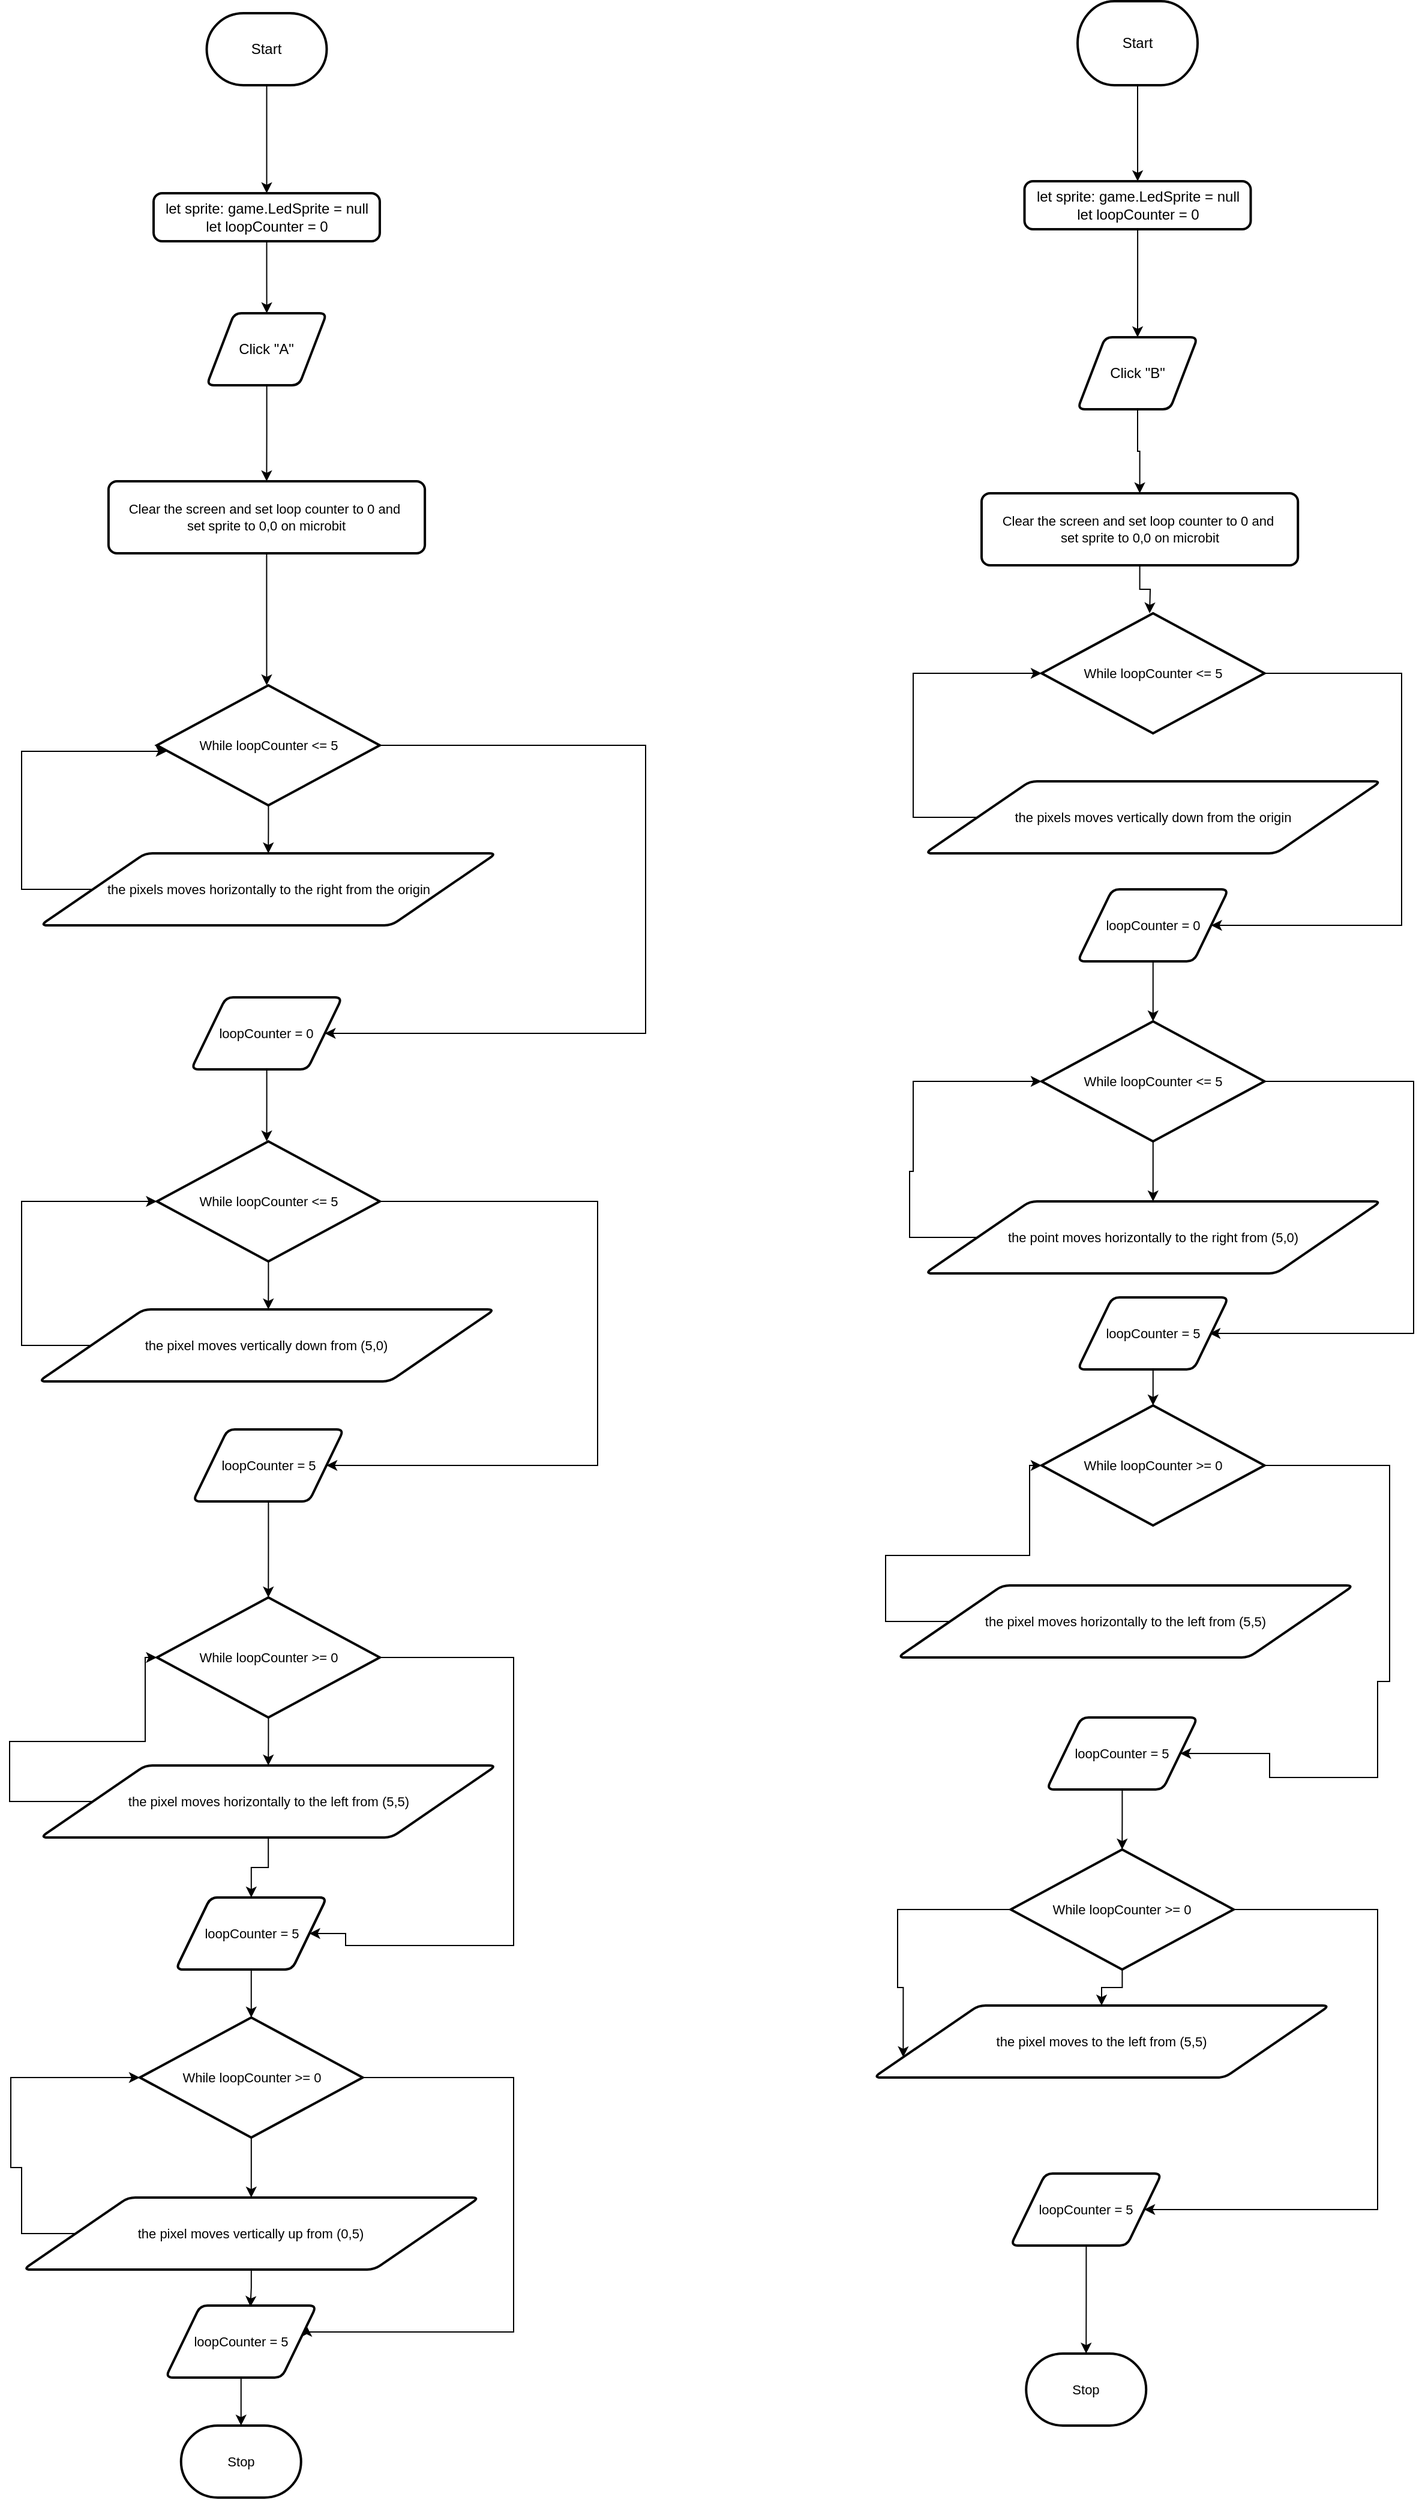 <mxfile>
    <diagram id="HIP3nbAZw_EuaXWnEj3U" name="Page-1">
        <mxGraphModel dx="1833" dy="477" grid="1" gridSize="10" guides="1" tooltips="1" connect="1" arrows="1" fold="1" page="1" pageScale="1" pageWidth="850" pageHeight="1100" math="0" shadow="0">
            <root>
                <mxCell id="0"/>
                <mxCell id="1" parent="0"/>
                <mxCell id="10" style="edgeStyle=orthogonalEdgeStyle;html=1;entryX=0.5;entryY=0;entryDx=0;entryDy=0;" edge="1" parent="1" source="2" target="6">
                    <mxGeometry relative="1" as="geometry"/>
                </mxCell>
                <mxCell id="2" value="Start" style="strokeWidth=2;html=1;shape=mxgraph.flowchart.terminator;whiteSpace=wrap;" parent="1" vertex="1">
                    <mxGeometry x="34.25" y="80" width="100" height="60" as="geometry"/>
                </mxCell>
                <mxCell id="7" style="edgeStyle=orthogonalEdgeStyle;html=1;rounded=0;" edge="1" parent="1" source="6" target="8">
                    <mxGeometry relative="1" as="geometry">
                        <mxPoint x="421" y="320" as="targetPoint"/>
                    </mxGeometry>
                </mxCell>
                <mxCell id="6" value="&lt;div&gt;let sprite: game.LedSprite = null&lt;/div&gt;&lt;div&gt;let loopCounter = 0&lt;/div&gt;" style="rounded=1;whiteSpace=wrap;html=1;absoluteArcSize=1;arcSize=14;strokeWidth=2;" vertex="1" parent="1">
                    <mxGeometry x="-10" y="230" width="188.5" height="40" as="geometry"/>
                </mxCell>
                <mxCell id="11" style="edgeStyle=orthogonalEdgeStyle;shape=connector;rounded=0;html=1;labelBackgroundColor=default;strokeColor=default;fontFamily=Helvetica;fontSize=11;fontColor=default;endArrow=classic;" edge="1" parent="1" source="8" target="12">
                    <mxGeometry relative="1" as="geometry">
                        <mxPoint x="84.25" y="480" as="targetPoint"/>
                    </mxGeometry>
                </mxCell>
                <mxCell id="8" value="Click &quot;A&quot;" style="shape=parallelogram;html=1;strokeWidth=2;perimeter=parallelogramPerimeter;whiteSpace=wrap;rounded=1;arcSize=12;size=0.23;" vertex="1" parent="1">
                    <mxGeometry x="34.25" y="330" width="100" height="60" as="geometry"/>
                </mxCell>
                <mxCell id="14" style="edgeStyle=orthogonalEdgeStyle;shape=connector;rounded=0;html=1;labelBackgroundColor=default;strokeColor=default;fontFamily=Helvetica;fontSize=11;fontColor=default;endArrow=classic;" edge="1" parent="1" source="12">
                    <mxGeometry relative="1" as="geometry">
                        <mxPoint x="84.25" y="640" as="targetPoint"/>
                    </mxGeometry>
                </mxCell>
                <mxCell id="12" value="&lt;div&gt;Clear the screen and set loop counter to 0 and&amp;nbsp;&lt;/div&gt;&lt;div&gt;set sprite to 0,0 on microbit&lt;/div&gt;" style="rounded=1;whiteSpace=wrap;html=1;absoluteArcSize=1;arcSize=14;strokeWidth=2;fontFamily=Helvetica;fontSize=11;fontColor=default;" vertex="1" parent="1">
                    <mxGeometry x="-47.56" y="470" width="263.62" height="60" as="geometry"/>
                </mxCell>
                <mxCell id="17" style="edgeStyle=orthogonalEdgeStyle;shape=connector;rounded=0;html=1;labelBackgroundColor=default;strokeColor=default;fontFamily=Helvetica;fontSize=11;fontColor=default;endArrow=classic;" edge="1" parent="1" source="13" target="18">
                    <mxGeometry relative="1" as="geometry">
                        <mxPoint x="85.625" y="790" as="targetPoint"/>
                    </mxGeometry>
                </mxCell>
                <mxCell id="21" style="edgeStyle=orthogonalEdgeStyle;shape=connector;rounded=0;html=1;labelBackgroundColor=default;strokeColor=default;fontFamily=Helvetica;fontSize=11;fontColor=default;endArrow=classic;" edge="1" parent="1" source="13" target="22">
                    <mxGeometry relative="1" as="geometry">
                        <mxPoint x="120" y="930" as="targetPoint"/>
                        <Array as="points">
                            <mxPoint x="400" y="690"/>
                            <mxPoint x="400" y="930"/>
                            <mxPoint x="140" y="930"/>
                        </Array>
                    </mxGeometry>
                </mxCell>
                <mxCell id="13" value="While&amp;nbsp;loopCounter &amp;lt;= 5" style="strokeWidth=2;html=1;shape=mxgraph.flowchart.decision;whiteSpace=wrap;fontFamily=Helvetica;fontSize=11;fontColor=default;" vertex="1" parent="1">
                    <mxGeometry x="-7.25" y="640" width="185.75" height="100" as="geometry"/>
                </mxCell>
                <mxCell id="19" style="edgeStyle=orthogonalEdgeStyle;shape=connector;rounded=0;html=1;entryX=0.044;entryY=0.55;entryDx=0;entryDy=0;entryPerimeter=0;labelBackgroundColor=default;strokeColor=default;fontFamily=Helvetica;fontSize=11;fontColor=default;endArrow=classic;" edge="1" parent="1" source="18" target="13">
                    <mxGeometry relative="1" as="geometry">
                        <Array as="points">
                            <mxPoint x="-120" y="810"/>
                            <mxPoint x="-120" y="695"/>
                        </Array>
                    </mxGeometry>
                </mxCell>
                <mxCell id="18" value="the pixels moves horizontally to the right from the origin" style="shape=parallelogram;html=1;strokeWidth=2;perimeter=parallelogramPerimeter;whiteSpace=wrap;rounded=1;arcSize=12;size=0.23;fontFamily=Helvetica;fontSize=11;fontColor=default;" vertex="1" parent="1">
                    <mxGeometry x="-104.37" y="780" width="380" height="60" as="geometry"/>
                </mxCell>
                <mxCell id="23" style="edgeStyle=orthogonalEdgeStyle;shape=connector;rounded=0;html=1;labelBackgroundColor=default;strokeColor=default;fontFamily=Helvetica;fontSize=11;fontColor=default;endArrow=classic;" edge="1" parent="1" source="22">
                    <mxGeometry relative="1" as="geometry">
                        <mxPoint x="84.255" y="1020" as="targetPoint"/>
                    </mxGeometry>
                </mxCell>
                <mxCell id="22" value="loopCounter = 0" style="shape=parallelogram;html=1;strokeWidth=2;perimeter=parallelogramPerimeter;whiteSpace=wrap;rounded=1;arcSize=12;size=0.23;fontFamily=Helvetica;fontSize=11;fontColor=default;" vertex="1" parent="1">
                    <mxGeometry x="21.38" y="900" width="125.75" height="60" as="geometry"/>
                </mxCell>
                <mxCell id="25" style="edgeStyle=orthogonalEdgeStyle;shape=connector;rounded=0;html=1;labelBackgroundColor=default;strokeColor=default;fontFamily=Helvetica;fontSize=11;fontColor=default;endArrow=classic;" edge="1" parent="1" source="24">
                    <mxGeometry relative="1" as="geometry">
                        <mxPoint x="85.625" y="1160" as="targetPoint"/>
                    </mxGeometry>
                </mxCell>
                <mxCell id="28" style="edgeStyle=orthogonalEdgeStyle;shape=connector;rounded=0;html=1;labelBackgroundColor=default;strokeColor=default;fontFamily=Helvetica;fontSize=11;fontColor=default;endArrow=classic;" edge="1" parent="1" source="24" target="29">
                    <mxGeometry relative="1" as="geometry">
                        <mxPoint x="200" y="1290" as="targetPoint"/>
                        <Array as="points">
                            <mxPoint x="360" y="1070"/>
                            <mxPoint x="360" y="1290"/>
                        </Array>
                    </mxGeometry>
                </mxCell>
                <mxCell id="24" value="While&amp;nbsp;loopCounter &amp;lt;= 5" style="strokeWidth=2;html=1;shape=mxgraph.flowchart.decision;whiteSpace=wrap;fontFamily=Helvetica;fontSize=11;fontColor=default;" vertex="1" parent="1">
                    <mxGeometry x="-7.25" y="1020" width="185.75" height="100" as="geometry"/>
                </mxCell>
                <mxCell id="27" style="edgeStyle=orthogonalEdgeStyle;shape=connector;rounded=0;html=1;entryX=0;entryY=0.5;entryDx=0;entryDy=0;entryPerimeter=0;labelBackgroundColor=default;strokeColor=default;fontFamily=Helvetica;fontSize=11;fontColor=default;endArrow=classic;" edge="1" parent="1" source="26" target="24">
                    <mxGeometry relative="1" as="geometry">
                        <Array as="points">
                            <mxPoint x="-120" y="1190"/>
                            <mxPoint x="-120" y="1070"/>
                        </Array>
                    </mxGeometry>
                </mxCell>
                <mxCell id="26" value="the pixel moves vertically down from (5,0)" style="shape=parallelogram;html=1;strokeWidth=2;perimeter=parallelogramPerimeter;whiteSpace=wrap;rounded=1;arcSize=12;size=0.23;fontFamily=Helvetica;fontSize=11;fontColor=default;" vertex="1" parent="1">
                    <mxGeometry x="-105.75" y="1160" width="380" height="60" as="geometry"/>
                </mxCell>
                <mxCell id="30" style="edgeStyle=orthogonalEdgeStyle;shape=connector;rounded=0;html=1;labelBackgroundColor=default;strokeColor=default;fontFamily=Helvetica;fontSize=11;fontColor=default;endArrow=classic;" edge="1" parent="1" source="29">
                    <mxGeometry relative="1" as="geometry">
                        <mxPoint x="85.635" y="1400" as="targetPoint"/>
                    </mxGeometry>
                </mxCell>
                <mxCell id="29" value="loopCounter = 5" style="shape=parallelogram;html=1;strokeWidth=2;perimeter=parallelogramPerimeter;whiteSpace=wrap;rounded=1;arcSize=12;size=0.23;fontFamily=Helvetica;fontSize=11;fontColor=default;" vertex="1" parent="1">
                    <mxGeometry x="22.76" y="1260" width="125.75" height="60" as="geometry"/>
                </mxCell>
                <mxCell id="33" style="edgeStyle=orthogonalEdgeStyle;shape=connector;rounded=0;html=1;labelBackgroundColor=default;strokeColor=default;fontFamily=Helvetica;fontSize=11;fontColor=default;endArrow=classic;" edge="1" parent="1" source="31" target="32">
                    <mxGeometry relative="1" as="geometry"/>
                </mxCell>
                <mxCell id="35" style="edgeStyle=orthogonalEdgeStyle;shape=connector;rounded=0;html=1;labelBackgroundColor=default;strokeColor=default;fontFamily=Helvetica;fontSize=11;fontColor=default;endArrow=classic;entryX=1;entryY=0.5;entryDx=0;entryDy=0;" edge="1" parent="1" source="31" target="36">
                    <mxGeometry relative="1" as="geometry">
                        <mxPoint x="150" y="1640" as="targetPoint"/>
                        <Array as="points">
                            <mxPoint x="290" y="1450"/>
                            <mxPoint x="290" y="1690"/>
                            <mxPoint x="150" y="1690"/>
                            <mxPoint x="150" y="1680"/>
                        </Array>
                    </mxGeometry>
                </mxCell>
                <mxCell id="31" value="While&amp;nbsp;loopCounter &amp;gt;= 0" style="strokeWidth=2;html=1;shape=mxgraph.flowchart.decision;whiteSpace=wrap;fontFamily=Helvetica;fontSize=11;fontColor=default;" vertex="1" parent="1">
                    <mxGeometry x="-7.24" y="1400" width="185.75" height="100" as="geometry"/>
                </mxCell>
                <mxCell id="34" style="edgeStyle=orthogonalEdgeStyle;shape=connector;rounded=0;html=1;entryX=0;entryY=0.5;entryDx=0;entryDy=0;entryPerimeter=0;labelBackgroundColor=default;strokeColor=default;fontFamily=Helvetica;fontSize=11;fontColor=default;endArrow=classic;" edge="1" parent="1" source="32" target="31">
                    <mxGeometry relative="1" as="geometry">
                        <Array as="points">
                            <mxPoint x="-130" y="1570"/>
                            <mxPoint x="-130" y="1520"/>
                            <mxPoint x="-17" y="1520"/>
                            <mxPoint x="-17" y="1450"/>
                        </Array>
                    </mxGeometry>
                </mxCell>
                <mxCell id="37" style="edgeStyle=orthogonalEdgeStyle;shape=connector;rounded=0;html=1;labelBackgroundColor=default;strokeColor=default;fontFamily=Helvetica;fontSize=11;fontColor=default;endArrow=classic;" edge="1" parent="1" source="32" target="36">
                    <mxGeometry relative="1" as="geometry"/>
                </mxCell>
                <mxCell id="32" value="the pixel moves horizontally to the left from (5,5)" style="shape=parallelogram;html=1;strokeWidth=2;perimeter=parallelogramPerimeter;whiteSpace=wrap;rounded=1;arcSize=12;size=0.23;fontFamily=Helvetica;fontSize=11;fontColor=default;" vertex="1" parent="1">
                    <mxGeometry x="-104.36" y="1540" width="380" height="60" as="geometry"/>
                </mxCell>
                <mxCell id="40" style="edgeStyle=orthogonalEdgeStyle;shape=connector;rounded=0;html=1;labelBackgroundColor=default;strokeColor=default;fontFamily=Helvetica;fontSize=11;fontColor=default;endArrow=classic;" edge="1" parent="1" source="36" target="39">
                    <mxGeometry relative="1" as="geometry"/>
                </mxCell>
                <mxCell id="36" value="loopCounter = 5" style="shape=parallelogram;html=1;strokeWidth=2;perimeter=parallelogramPerimeter;whiteSpace=wrap;rounded=1;arcSize=12;size=0.23;fontFamily=Helvetica;fontSize=11;fontColor=default;" vertex="1" parent="1">
                    <mxGeometry x="8.5" y="1650" width="125.75" height="60" as="geometry"/>
                </mxCell>
                <mxCell id="41" style="edgeStyle=orthogonalEdgeStyle;shape=connector;rounded=0;html=1;labelBackgroundColor=default;strokeColor=default;fontFamily=Helvetica;fontSize=11;fontColor=default;endArrow=classic;" edge="1" parent="1" source="39">
                    <mxGeometry relative="1" as="geometry">
                        <mxPoint x="71.375" y="1900" as="targetPoint"/>
                    </mxGeometry>
                </mxCell>
                <mxCell id="44" style="edgeStyle=orthogonalEdgeStyle;shape=connector;rounded=0;html=1;labelBackgroundColor=default;strokeColor=default;fontFamily=Helvetica;fontSize=11;fontColor=default;endArrow=classic;entryX=1;entryY=0.25;entryDx=0;entryDy=0;" edge="1" parent="1" source="39" target="45">
                    <mxGeometry relative="1" as="geometry">
                        <mxPoint x="160" y="2011.538" as="targetPoint"/>
                        <Array as="points">
                            <mxPoint x="290" y="1800"/>
                            <mxPoint x="290" y="2012"/>
                            <mxPoint x="118" y="2012"/>
                        </Array>
                    </mxGeometry>
                </mxCell>
                <mxCell id="39" value="While&amp;nbsp;loopCounter &amp;gt;= 0" style="strokeWidth=2;html=1;shape=mxgraph.flowchart.decision;whiteSpace=wrap;fontFamily=Helvetica;fontSize=11;fontColor=default;" vertex="1" parent="1">
                    <mxGeometry x="-21.5" y="1750" width="185.75" height="100" as="geometry"/>
                </mxCell>
                <mxCell id="43" style="edgeStyle=orthogonalEdgeStyle;shape=connector;rounded=0;html=1;entryX=0;entryY=0.5;entryDx=0;entryDy=0;entryPerimeter=0;labelBackgroundColor=default;strokeColor=default;fontFamily=Helvetica;fontSize=11;fontColor=default;endArrow=classic;" edge="1" parent="1" source="42" target="39">
                    <mxGeometry relative="1" as="geometry">
                        <Array as="points">
                            <mxPoint x="-120" y="1930"/>
                            <mxPoint x="-120" y="1875"/>
                            <mxPoint x="-129" y="1875"/>
                            <mxPoint x="-129" y="1800"/>
                        </Array>
                    </mxGeometry>
                </mxCell>
                <mxCell id="46" style="edgeStyle=orthogonalEdgeStyle;shape=connector;rounded=0;html=1;entryX=0.562;entryY=0.018;entryDx=0;entryDy=0;entryPerimeter=0;labelBackgroundColor=default;strokeColor=default;fontFamily=Helvetica;fontSize=11;fontColor=default;endArrow=classic;" edge="1" parent="1" source="42" target="45">
                    <mxGeometry relative="1" as="geometry"/>
                </mxCell>
                <mxCell id="42" value="the pixel moves vertically up from (0,5)" style="shape=parallelogram;html=1;strokeWidth=2;perimeter=parallelogramPerimeter;whiteSpace=wrap;rounded=1;arcSize=12;size=0.23;fontFamily=Helvetica;fontSize=11;fontColor=default;" vertex="1" parent="1">
                    <mxGeometry x="-118.62" y="1900" width="380" height="60" as="geometry"/>
                </mxCell>
                <mxCell id="47" style="edgeStyle=orthogonalEdgeStyle;shape=connector;rounded=0;html=1;labelBackgroundColor=default;strokeColor=default;fontFamily=Helvetica;fontSize=11;fontColor=default;endArrow=classic;" edge="1" parent="1" source="45" target="48">
                    <mxGeometry relative="1" as="geometry">
                        <mxPoint x="62.875" y="2120" as="targetPoint"/>
                    </mxGeometry>
                </mxCell>
                <mxCell id="45" value="loopCounter = 5" style="shape=parallelogram;html=1;strokeWidth=2;perimeter=parallelogramPerimeter;whiteSpace=wrap;rounded=1;arcSize=12;size=0.23;fontFamily=Helvetica;fontSize=11;fontColor=default;" vertex="1" parent="1">
                    <mxGeometry x="3.553e-15" y="1990" width="125.75" height="60" as="geometry"/>
                </mxCell>
                <mxCell id="48" value="Stop" style="strokeWidth=2;html=1;shape=mxgraph.flowchart.terminator;whiteSpace=wrap;fontFamily=Helvetica;fontSize=11;fontColor=default;" vertex="1" parent="1">
                    <mxGeometry x="12.875" y="2090" width="100" height="60" as="geometry"/>
                </mxCell>
                <mxCell id="56" style="edgeStyle=orthogonalEdgeStyle;shape=connector;rounded=0;html=1;labelBackgroundColor=default;strokeColor=default;fontFamily=Helvetica;fontSize=11;fontColor=default;endArrow=classic;" edge="1" parent="1" source="50" target="53">
                    <mxGeometry relative="1" as="geometry"/>
                </mxCell>
                <mxCell id="50" value="Start" style="strokeWidth=2;html=1;shape=mxgraph.flowchart.terminator;whiteSpace=wrap;" vertex="1" parent="1">
                    <mxGeometry x="760" y="70" width="100" height="70" as="geometry"/>
                </mxCell>
                <mxCell id="57" style="edgeStyle=orthogonalEdgeStyle;shape=connector;rounded=0;html=1;labelBackgroundColor=default;strokeColor=default;fontFamily=Helvetica;fontSize=11;fontColor=default;endArrow=classic;" edge="1" parent="1" source="53" target="54">
                    <mxGeometry relative="1" as="geometry"/>
                </mxCell>
                <mxCell id="53" value="&lt;div&gt;let sprite: game.LedSprite = null&lt;/div&gt;&lt;div&gt;let loopCounter = 0&lt;/div&gt;" style="rounded=1;whiteSpace=wrap;html=1;absoluteArcSize=1;arcSize=14;strokeWidth=2;" vertex="1" parent="1">
                    <mxGeometry x="715.75" y="220" width="188.5" height="40" as="geometry"/>
                </mxCell>
                <mxCell id="58" style="edgeStyle=orthogonalEdgeStyle;shape=connector;rounded=0;html=1;labelBackgroundColor=default;strokeColor=default;fontFamily=Helvetica;fontSize=11;fontColor=default;endArrow=classic;" edge="1" parent="1" source="54" target="55">
                    <mxGeometry relative="1" as="geometry"/>
                </mxCell>
                <mxCell id="54" value="Click &quot;B&quot;" style="shape=parallelogram;html=1;strokeWidth=2;perimeter=parallelogramPerimeter;whiteSpace=wrap;rounded=1;arcSize=12;size=0.23;" vertex="1" parent="1">
                    <mxGeometry x="760" y="350" width="100" height="60" as="geometry"/>
                </mxCell>
                <mxCell id="60" style="edgeStyle=orthogonalEdgeStyle;shape=connector;rounded=0;html=1;labelBackgroundColor=default;strokeColor=default;fontFamily=Helvetica;fontSize=11;fontColor=default;endArrow=classic;" edge="1" parent="1" source="55">
                    <mxGeometry relative="1" as="geometry">
                        <mxPoint x="820.034" y="580" as="targetPoint"/>
                    </mxGeometry>
                </mxCell>
                <mxCell id="55" value="&lt;div&gt;Clear the screen and set loop counter to 0 and&amp;nbsp;&lt;/div&gt;&lt;div&gt;set sprite to 0,0 on microbit&lt;/div&gt;" style="rounded=1;whiteSpace=wrap;html=1;absoluteArcSize=1;arcSize=14;strokeWidth=2;fontFamily=Helvetica;fontSize=11;fontColor=default;" vertex="1" parent="1">
                    <mxGeometry x="680" y="480" width="263.62" height="60" as="geometry"/>
                </mxCell>
                <mxCell id="65" style="edgeStyle=orthogonalEdgeStyle;shape=connector;rounded=0;html=1;labelBackgroundColor=default;strokeColor=default;fontFamily=Helvetica;fontSize=11;fontColor=default;endArrow=classic;" edge="1" parent="1" source="61" target="66">
                    <mxGeometry relative="1" as="geometry">
                        <mxPoint x="900" y="820" as="targetPoint"/>
                        <Array as="points">
                            <mxPoint x="1030" y="630"/>
                            <mxPoint x="1030" y="840"/>
                        </Array>
                    </mxGeometry>
                </mxCell>
                <mxCell id="61" value="While&amp;nbsp;loopCounter &amp;lt;= 5" style="strokeWidth=2;html=1;shape=mxgraph.flowchart.decision;whiteSpace=wrap;fontFamily=Helvetica;fontSize=11;fontColor=default;" vertex="1" parent="1">
                    <mxGeometry x="730" y="580" width="185.75" height="100" as="geometry"/>
                </mxCell>
                <mxCell id="64" style="edgeStyle=orthogonalEdgeStyle;shape=connector;rounded=0;html=1;entryX=0;entryY=0.5;entryDx=0;entryDy=0;entryPerimeter=0;labelBackgroundColor=default;strokeColor=default;fontFamily=Helvetica;fontSize=11;fontColor=default;endArrow=classic;" edge="1" parent="1" source="62" target="61">
                    <mxGeometry relative="1" as="geometry">
                        <Array as="points">
                            <mxPoint x="623" y="750"/>
                            <mxPoint x="623" y="630"/>
                        </Array>
                    </mxGeometry>
                </mxCell>
                <mxCell id="62" value="the pixels moves vertically down from the origin" style="shape=parallelogram;html=1;strokeWidth=2;perimeter=parallelogramPerimeter;whiteSpace=wrap;rounded=1;arcSize=12;size=0.23;fontFamily=Helvetica;fontSize=11;fontColor=default;" vertex="1" parent="1">
                    <mxGeometry x="632.87" y="720" width="380" height="60" as="geometry"/>
                </mxCell>
                <mxCell id="68" style="edgeStyle=orthogonalEdgeStyle;shape=connector;rounded=0;html=1;labelBackgroundColor=default;strokeColor=default;fontFamily=Helvetica;fontSize=11;fontColor=default;endArrow=classic;" edge="1" parent="1" source="66" target="67">
                    <mxGeometry relative="1" as="geometry"/>
                </mxCell>
                <mxCell id="66" value="loopCounter = 0" style="shape=parallelogram;html=1;strokeWidth=2;perimeter=parallelogramPerimeter;whiteSpace=wrap;rounded=1;arcSize=12;size=0.23;fontFamily=Helvetica;fontSize=11;fontColor=default;" vertex="1" parent="1">
                    <mxGeometry x="760" y="810" width="125.75" height="60" as="geometry"/>
                </mxCell>
                <mxCell id="71" style="edgeStyle=orthogonalEdgeStyle;shape=connector;rounded=0;html=1;labelBackgroundColor=default;strokeColor=default;fontFamily=Helvetica;fontSize=11;fontColor=default;endArrow=classic;" edge="1" parent="1" source="67" target="70">
                    <mxGeometry relative="1" as="geometry"/>
                </mxCell>
                <mxCell id="74" style="edgeStyle=orthogonalEdgeStyle;shape=connector;rounded=0;html=1;labelBackgroundColor=default;strokeColor=default;fontFamily=Helvetica;fontSize=11;fontColor=default;endArrow=classic;" edge="1" parent="1" source="67">
                    <mxGeometry relative="1" as="geometry">
                        <mxPoint x="870" y="1180" as="targetPoint"/>
                        <Array as="points">
                            <mxPoint x="1040" y="970"/>
                            <mxPoint x="1040" y="1180"/>
                            <mxPoint x="950" y="1180"/>
                        </Array>
                    </mxGeometry>
                </mxCell>
                <mxCell id="67" value="While&amp;nbsp;loopCounter &amp;lt;= 5" style="strokeWidth=2;html=1;shape=mxgraph.flowchart.decision;whiteSpace=wrap;fontFamily=Helvetica;fontSize=11;fontColor=default;" vertex="1" parent="1">
                    <mxGeometry x="730" y="920" width="185.75" height="100" as="geometry"/>
                </mxCell>
                <mxCell id="73" style="edgeStyle=orthogonalEdgeStyle;shape=connector;rounded=0;html=1;entryX=0;entryY=0.5;entryDx=0;entryDy=0;entryPerimeter=0;labelBackgroundColor=default;strokeColor=default;fontFamily=Helvetica;fontSize=11;fontColor=default;endArrow=classic;" edge="1" parent="1" source="70" target="67">
                    <mxGeometry relative="1" as="geometry">
                        <Array as="points">
                            <mxPoint x="620" y="1100"/>
                            <mxPoint x="620" y="1045"/>
                            <mxPoint x="623" y="1045"/>
                            <mxPoint x="623" y="970"/>
                        </Array>
                    </mxGeometry>
                </mxCell>
                <mxCell id="70" value="the point moves horizontally to the right from (5,0)" style="shape=parallelogram;html=1;strokeWidth=2;perimeter=parallelogramPerimeter;whiteSpace=wrap;rounded=1;arcSize=12;size=0.23;fontFamily=Helvetica;fontSize=11;fontColor=default;" vertex="1" parent="1">
                    <mxGeometry x="632.88" y="1070" width="380" height="60" as="geometry"/>
                </mxCell>
                <mxCell id="77" style="edgeStyle=orthogonalEdgeStyle;shape=connector;rounded=0;html=1;entryX=0.5;entryY=0;entryDx=0;entryDy=0;entryPerimeter=0;labelBackgroundColor=default;strokeColor=default;fontFamily=Helvetica;fontSize=11;fontColor=default;endArrow=classic;" edge="1" parent="1" source="75" target="76">
                    <mxGeometry relative="1" as="geometry"/>
                </mxCell>
                <mxCell id="75" value="loopCounter = 5" style="shape=parallelogram;html=1;strokeWidth=2;perimeter=parallelogramPerimeter;whiteSpace=wrap;rounded=1;arcSize=12;size=0.23;fontFamily=Helvetica;fontSize=11;fontColor=default;" vertex="1" parent="1">
                    <mxGeometry x="760" y="1150" width="125.75" height="60" as="geometry"/>
                </mxCell>
                <mxCell id="81" style="edgeStyle=orthogonalEdgeStyle;shape=connector;rounded=0;html=1;labelBackgroundColor=default;strokeColor=default;fontFamily=Helvetica;fontSize=11;fontColor=default;endArrow=classic;" edge="1" parent="1" source="76" target="83">
                    <mxGeometry relative="1" as="geometry">
                        <mxPoint x="860" y="1480" as="targetPoint"/>
                        <Array as="points">
                            <mxPoint x="1020" y="1290"/>
                            <mxPoint x="1020" y="1470"/>
                            <mxPoint x="1010" y="1470"/>
                            <mxPoint x="1010" y="1550"/>
                            <mxPoint x="920" y="1550"/>
                            <mxPoint x="920" y="1530"/>
                        </Array>
                    </mxGeometry>
                </mxCell>
                <mxCell id="76" value="While&amp;nbsp;loopCounter &amp;gt;= 0" style="strokeWidth=2;html=1;shape=mxgraph.flowchart.decision;whiteSpace=wrap;fontFamily=Helvetica;fontSize=11;fontColor=default;" vertex="1" parent="1">
                    <mxGeometry x="730" y="1240" width="185.75" height="100" as="geometry"/>
                </mxCell>
                <mxCell id="80" style="edgeStyle=orthogonalEdgeStyle;shape=connector;rounded=0;html=1;entryX=0;entryY=0.5;entryDx=0;entryDy=0;entryPerimeter=0;labelBackgroundColor=default;strokeColor=default;fontFamily=Helvetica;fontSize=11;fontColor=default;endArrow=classic;" edge="1" parent="1" source="79" target="76">
                    <mxGeometry relative="1" as="geometry">
                        <Array as="points">
                            <mxPoint x="600" y="1420"/>
                            <mxPoint x="600" y="1365"/>
                            <mxPoint x="720" y="1365"/>
                            <mxPoint x="720" y="1290"/>
                        </Array>
                    </mxGeometry>
                </mxCell>
                <mxCell id="79" value="the pixel moves horizontally to the left from (5,5)" style="shape=parallelogram;html=1;strokeWidth=2;perimeter=parallelogramPerimeter;whiteSpace=wrap;rounded=1;arcSize=12;size=0.23;fontFamily=Helvetica;fontSize=11;fontColor=default;" vertex="1" parent="1">
                    <mxGeometry x="610" y="1390" width="380" height="60" as="geometry"/>
                </mxCell>
                <mxCell id="82" value="loopCounter = 5" style="shape=parallelogram;html=1;strokeWidth=2;perimeter=parallelogramPerimeter;whiteSpace=wrap;rounded=1;arcSize=12;size=0.23;fontFamily=Helvetica;fontSize=11;fontColor=default;" vertex="1" parent="1">
                    <mxGeometry x="8.5" y="1650" width="125.75" height="60" as="geometry"/>
                </mxCell>
                <mxCell id="84" style="edgeStyle=orthogonalEdgeStyle;shape=connector;rounded=0;html=1;labelBackgroundColor=default;strokeColor=default;fontFamily=Helvetica;fontSize=11;fontColor=default;endArrow=classic;" edge="1" parent="1" source="83">
                    <mxGeometry relative="1" as="geometry">
                        <mxPoint x="797.125" y="1610" as="targetPoint"/>
                    </mxGeometry>
                </mxCell>
                <mxCell id="83" value="loopCounter = 5" style="shape=parallelogram;html=1;strokeWidth=2;perimeter=parallelogramPerimeter;whiteSpace=wrap;rounded=1;arcSize=12;size=0.23;fontFamily=Helvetica;fontSize=11;fontColor=default;" vertex="1" parent="1">
                    <mxGeometry x="734.25" y="1500" width="125.75" height="60" as="geometry"/>
                </mxCell>
                <mxCell id="88" style="edgeStyle=orthogonalEdgeStyle;shape=connector;rounded=0;html=1;labelBackgroundColor=default;strokeColor=default;fontFamily=Helvetica;fontSize=11;fontColor=default;endArrow=classic;" edge="1" parent="1" source="86" target="87">
                    <mxGeometry relative="1" as="geometry"/>
                </mxCell>
                <mxCell id="89" style="edgeStyle=orthogonalEdgeStyle;shape=connector;rounded=0;html=1;entryX=0;entryY=0.75;entryDx=0;entryDy=0;labelBackgroundColor=default;strokeColor=default;fontFamily=Helvetica;fontSize=11;fontColor=default;endArrow=classic;" edge="1" parent="1" source="86" target="87">
                    <mxGeometry relative="1" as="geometry">
                        <Array as="points">
                            <mxPoint x="610" y="1660"/>
                            <mxPoint x="610" y="1725"/>
                            <mxPoint x="615" y="1725"/>
                        </Array>
                    </mxGeometry>
                </mxCell>
                <mxCell id="93" style="edgeStyle=orthogonalEdgeStyle;shape=connector;rounded=0;html=1;labelBackgroundColor=default;strokeColor=default;fontFamily=Helvetica;fontSize=11;fontColor=default;endArrow=classic;" edge="1" parent="1" source="86" target="91">
                    <mxGeometry relative="1" as="geometry">
                        <mxPoint x="950" y="1930" as="targetPoint"/>
                        <Array as="points">
                            <mxPoint x="1010" y="1660"/>
                            <mxPoint x="1010" y="1910"/>
                        </Array>
                    </mxGeometry>
                </mxCell>
                <mxCell id="86" value="While&amp;nbsp;loopCounter &amp;gt;= 0" style="strokeWidth=2;html=1;shape=mxgraph.flowchart.decision;whiteSpace=wrap;fontFamily=Helvetica;fontSize=11;fontColor=default;" vertex="1" parent="1">
                    <mxGeometry x="704.25" y="1610" width="185.75" height="100" as="geometry"/>
                </mxCell>
                <mxCell id="87" value="the pixel moves to the left from (5,5)" style="shape=parallelogram;html=1;strokeWidth=2;perimeter=parallelogramPerimeter;whiteSpace=wrap;rounded=1;arcSize=12;size=0.23;fontFamily=Helvetica;fontSize=11;fontColor=default;" vertex="1" parent="1">
                    <mxGeometry x="590" y="1740" width="380" height="60" as="geometry"/>
                </mxCell>
                <mxCell id="94" style="edgeStyle=orthogonalEdgeStyle;shape=connector;rounded=0;html=1;labelBackgroundColor=default;strokeColor=default;fontFamily=Helvetica;fontSize=11;fontColor=default;endArrow=classic;" edge="1" parent="1" source="91">
                    <mxGeometry relative="1" as="geometry">
                        <mxPoint x="767.125" y="2030" as="targetPoint"/>
                    </mxGeometry>
                </mxCell>
                <mxCell id="91" value="loopCounter = 5" style="shape=parallelogram;html=1;strokeWidth=2;perimeter=parallelogramPerimeter;whiteSpace=wrap;rounded=1;arcSize=12;size=0.23;fontFamily=Helvetica;fontSize=11;fontColor=default;" vertex="1" parent="1">
                    <mxGeometry x="704.25" y="1880" width="125.75" height="60" as="geometry"/>
                </mxCell>
                <mxCell id="95" value="Stop" style="strokeWidth=2;html=1;shape=mxgraph.flowchart.terminator;whiteSpace=wrap;fontFamily=Helvetica;fontSize=11;fontColor=default;" vertex="1" parent="1">
                    <mxGeometry x="717.125" y="2030" width="100" height="60" as="geometry"/>
                </mxCell>
            </root>
        </mxGraphModel>
    </diagram>
</mxfile>